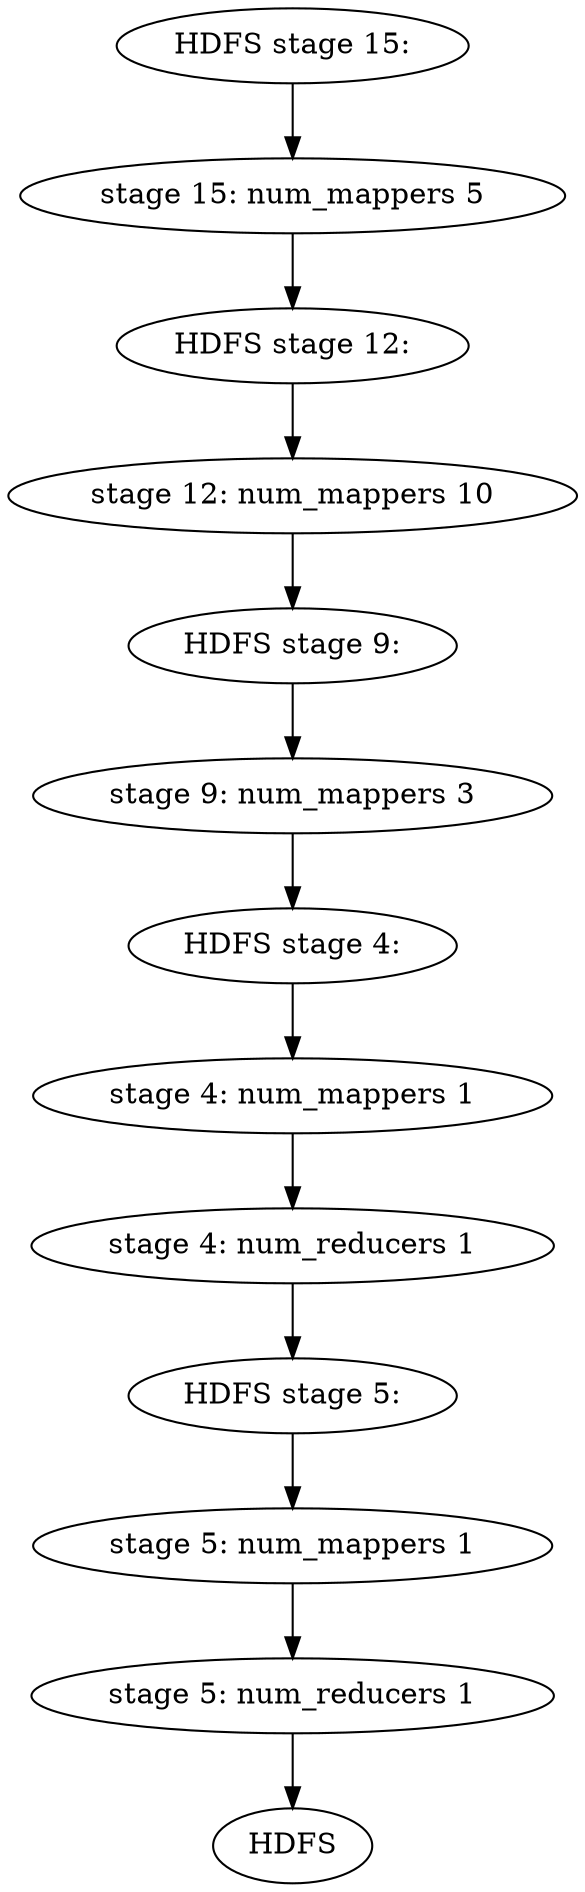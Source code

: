 digraph {
    "HDFS stage 15:" -> "stage 15: num_mappers 5"; 
    "stage 15: num_mappers 5" -> "HDFS stage 12:"; 
    "HDFS stage 12:" -> "stage 12: num_mappers 10"; 
    "stage 12: num_mappers 10" -> "HDFS stage 9:"; 
    "HDFS stage 9:" -> "stage 9: num_mappers 3"; 
    "stage 9: num_mappers 3" -> "HDFS stage 4:"; 
    "HDFS stage 4:"-> "stage 4: num_mappers 1"; 
    "stage 4: num_mappers 1" -> "stage 4: num_reducers 1"; 
    "stage 4: num_reducers 1" -> "HDFS stage 5:"; 
    "HDFS stage 5:"-> "stage 5: num_mappers 1"; 
    "stage 5: num_mappers 1" -> "stage 5: num_reducers 1"; 
    "stage 5: num_reducers 1" -> "HDFS"; 
}